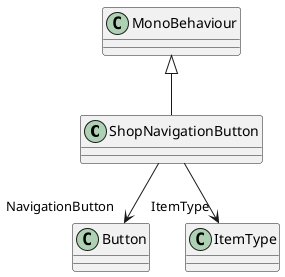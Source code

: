@startuml
class ShopNavigationButton {
}
MonoBehaviour <|-- ShopNavigationButton
ShopNavigationButton --> "NavigationButton" Button
ShopNavigationButton --> "ItemType" ItemType
@enduml
